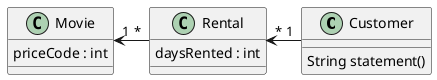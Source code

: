 @startuml

class Customer {
  String statement()
}

class Rental {
   daysRented : int
}

class Movie {
    priceCode : int
}

Customer "1" -left-> "*" Rental
Rental "*" -left-> "1" Movie
@end